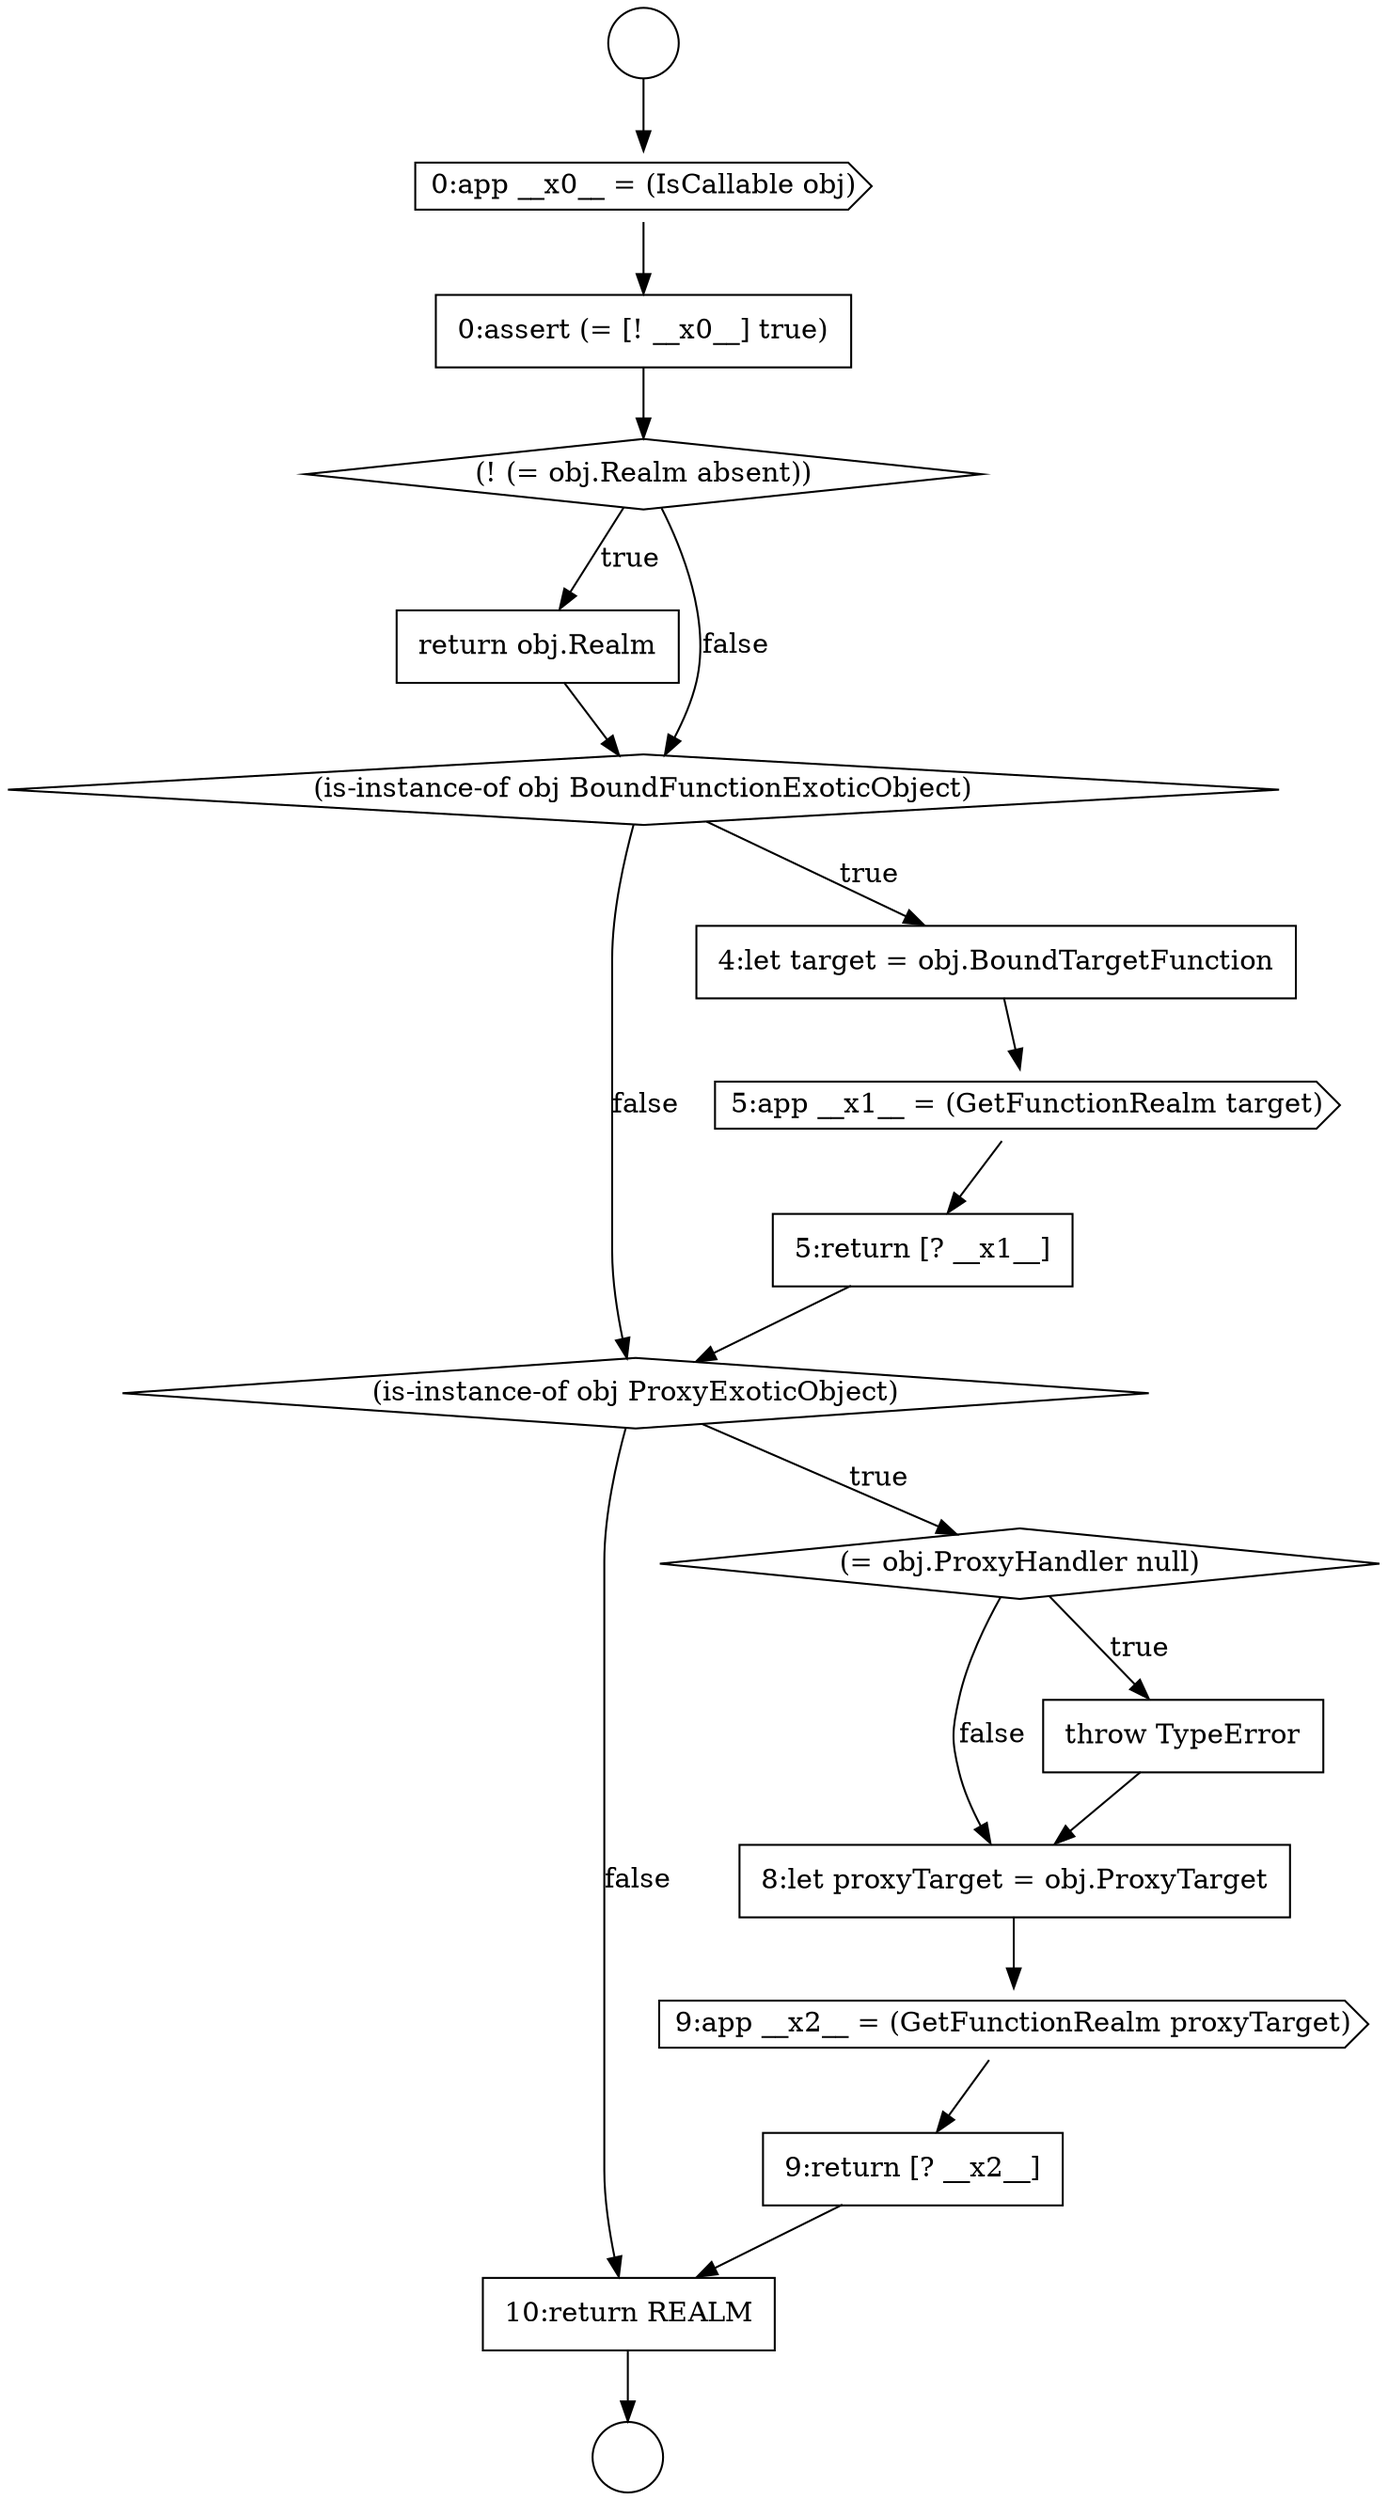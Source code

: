 digraph {
  node0 [shape=circle label=" " color="black" fillcolor="white" style=filled]
  node5 [shape=none, margin=0, label=<<font color="black">
    <table border="0" cellborder="1" cellspacing="0" cellpadding="10">
      <tr><td align="left">return obj.Realm</td></tr>
    </table>
  </font>> color="black" fillcolor="white" style=filled]
  node10 [shape=diamond, label=<<font color="black">(is-instance-of obj ProxyExoticObject)</font>> color="black" fillcolor="white" style=filled]
  node14 [shape=cds, label=<<font color="black">9:app __x2__ = (GetFunctionRealm proxyTarget)</font>> color="black" fillcolor="white" style=filled]
  node1 [shape=circle label=" " color="black" fillcolor="white" style=filled]
  node6 [shape=diamond, label=<<font color="black">(is-instance-of obj BoundFunctionExoticObject)</font>> color="black" fillcolor="white" style=filled]
  node9 [shape=none, margin=0, label=<<font color="black">
    <table border="0" cellborder="1" cellspacing="0" cellpadding="10">
      <tr><td align="left">5:return [? __x1__]</td></tr>
    </table>
  </font>> color="black" fillcolor="white" style=filled]
  node13 [shape=none, margin=0, label=<<font color="black">
    <table border="0" cellborder="1" cellspacing="0" cellpadding="10">
      <tr><td align="left">8:let proxyTarget = obj.ProxyTarget</td></tr>
    </table>
  </font>> color="black" fillcolor="white" style=filled]
  node2 [shape=cds, label=<<font color="black">0:app __x0__ = (IsCallable obj)</font>> color="black" fillcolor="white" style=filled]
  node12 [shape=none, margin=0, label=<<font color="black">
    <table border="0" cellborder="1" cellspacing="0" cellpadding="10">
      <tr><td align="left">throw TypeError</td></tr>
    </table>
  </font>> color="black" fillcolor="white" style=filled]
  node7 [shape=none, margin=0, label=<<font color="black">
    <table border="0" cellborder="1" cellspacing="0" cellpadding="10">
      <tr><td align="left">4:let target = obj.BoundTargetFunction</td></tr>
    </table>
  </font>> color="black" fillcolor="white" style=filled]
  node3 [shape=none, margin=0, label=<<font color="black">
    <table border="0" cellborder="1" cellspacing="0" cellpadding="10">
      <tr><td align="left">0:assert (= [! __x0__] true)</td></tr>
    </table>
  </font>> color="black" fillcolor="white" style=filled]
  node16 [shape=none, margin=0, label=<<font color="black">
    <table border="0" cellborder="1" cellspacing="0" cellpadding="10">
      <tr><td align="left">10:return REALM</td></tr>
    </table>
  </font>> color="black" fillcolor="white" style=filled]
  node11 [shape=diamond, label=<<font color="black">(= obj.ProxyHandler null)</font>> color="black" fillcolor="white" style=filled]
  node8 [shape=cds, label=<<font color="black">5:app __x1__ = (GetFunctionRealm target)</font>> color="black" fillcolor="white" style=filled]
  node4 [shape=diamond, label=<<font color="black">(! (= obj.Realm absent))</font>> color="black" fillcolor="white" style=filled]
  node15 [shape=none, margin=0, label=<<font color="black">
    <table border="0" cellborder="1" cellspacing="0" cellpadding="10">
      <tr><td align="left">9:return [? __x2__]</td></tr>
    </table>
  </font>> color="black" fillcolor="white" style=filled]
  node7 -> node8 [ color="black"]
  node11 -> node12 [label=<<font color="black">true</font>> color="black"]
  node11 -> node13 [label=<<font color="black">false</font>> color="black"]
  node13 -> node14 [ color="black"]
  node12 -> node13 [ color="black"]
  node0 -> node2 [ color="black"]
  node10 -> node11 [label=<<font color="black">true</font>> color="black"]
  node10 -> node16 [label=<<font color="black">false</font>> color="black"]
  node14 -> node15 [ color="black"]
  node4 -> node5 [label=<<font color="black">true</font>> color="black"]
  node4 -> node6 [label=<<font color="black">false</font>> color="black"]
  node8 -> node9 [ color="black"]
  node5 -> node6 [ color="black"]
  node16 -> node1 [ color="black"]
  node3 -> node4 [ color="black"]
  node2 -> node3 [ color="black"]
  node15 -> node16 [ color="black"]
  node6 -> node7 [label=<<font color="black">true</font>> color="black"]
  node6 -> node10 [label=<<font color="black">false</font>> color="black"]
  node9 -> node10 [ color="black"]
}
